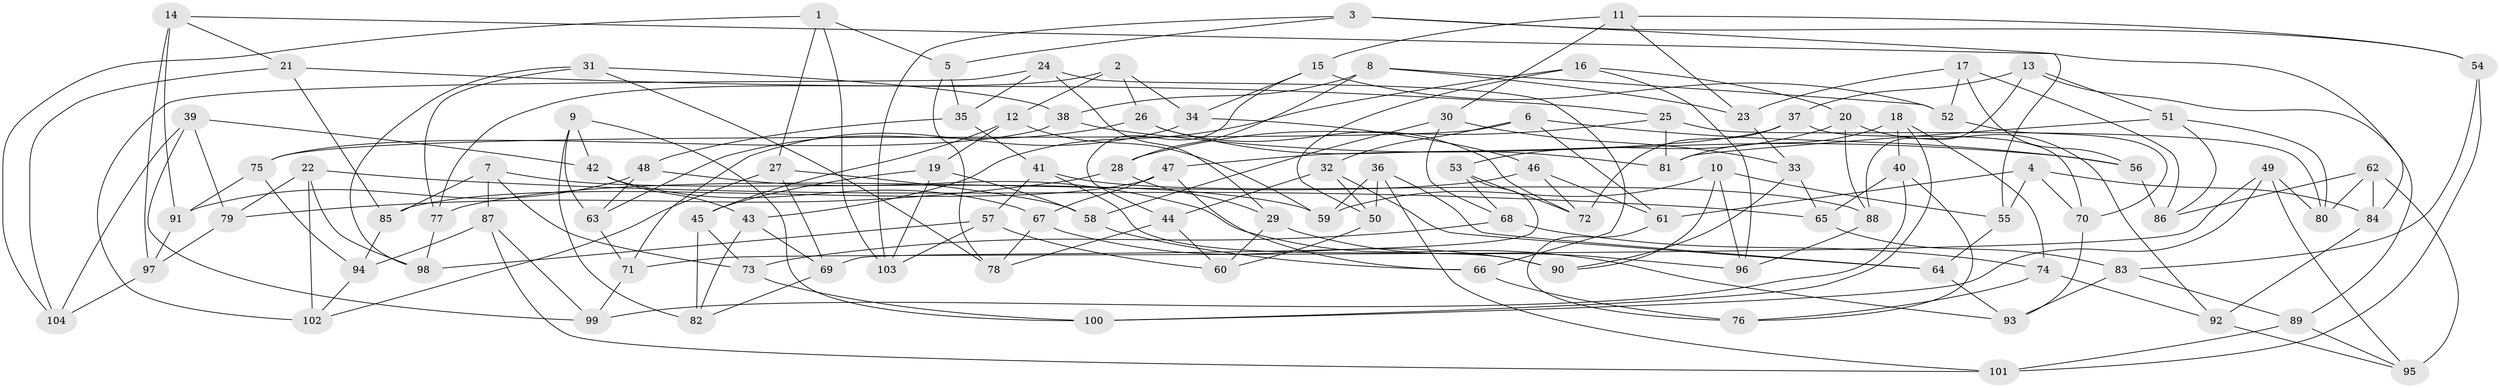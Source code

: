 // Generated by graph-tools (version 1.1) at 2025/50/03/09/25 03:50:52]
// undirected, 104 vertices, 208 edges
graph export_dot {
graph [start="1"]
  node [color=gray90,style=filled];
  1;
  2;
  3;
  4;
  5;
  6;
  7;
  8;
  9;
  10;
  11;
  12;
  13;
  14;
  15;
  16;
  17;
  18;
  19;
  20;
  21;
  22;
  23;
  24;
  25;
  26;
  27;
  28;
  29;
  30;
  31;
  32;
  33;
  34;
  35;
  36;
  37;
  38;
  39;
  40;
  41;
  42;
  43;
  44;
  45;
  46;
  47;
  48;
  49;
  50;
  51;
  52;
  53;
  54;
  55;
  56;
  57;
  58;
  59;
  60;
  61;
  62;
  63;
  64;
  65;
  66;
  67;
  68;
  69;
  70;
  71;
  72;
  73;
  74;
  75;
  76;
  77;
  78;
  79;
  80;
  81;
  82;
  83;
  84;
  85;
  86;
  87;
  88;
  89;
  90;
  91;
  92;
  93;
  94;
  95;
  96;
  97;
  98;
  99;
  100;
  101;
  102;
  103;
  104;
  1 -- 27;
  1 -- 5;
  1 -- 104;
  1 -- 103;
  2 -- 77;
  2 -- 34;
  2 -- 26;
  2 -- 12;
  3 -- 5;
  3 -- 55;
  3 -- 54;
  3 -- 103;
  4 -- 61;
  4 -- 84;
  4 -- 70;
  4 -- 55;
  5 -- 78;
  5 -- 35;
  6 -- 32;
  6 -- 56;
  6 -- 61;
  6 -- 75;
  7 -- 87;
  7 -- 85;
  7 -- 73;
  7 -- 59;
  8 -- 23;
  8 -- 28;
  8 -- 52;
  8 -- 38;
  9 -- 63;
  9 -- 82;
  9 -- 42;
  9 -- 100;
  10 -- 90;
  10 -- 96;
  10 -- 55;
  10 -- 59;
  11 -- 15;
  11 -- 30;
  11 -- 23;
  11 -- 54;
  12 -- 59;
  12 -- 45;
  12 -- 19;
  13 -- 51;
  13 -- 37;
  13 -- 88;
  13 -- 89;
  14 -- 21;
  14 -- 84;
  14 -- 97;
  14 -- 91;
  15 -- 34;
  15 -- 52;
  15 -- 44;
  16 -- 20;
  16 -- 50;
  16 -- 96;
  16 -- 43;
  17 -- 86;
  17 -- 52;
  17 -- 56;
  17 -- 23;
  18 -- 81;
  18 -- 74;
  18 -- 40;
  18 -- 100;
  19 -- 58;
  19 -- 103;
  19 -- 45;
  20 -- 53;
  20 -- 88;
  20 -- 92;
  21 -- 104;
  21 -- 25;
  21 -- 85;
  22 -- 102;
  22 -- 98;
  22 -- 79;
  22 -- 65;
  23 -- 33;
  24 -- 66;
  24 -- 35;
  24 -- 102;
  24 -- 29;
  25 -- 28;
  25 -- 81;
  25 -- 80;
  26 -- 72;
  26 -- 63;
  26 -- 81;
  27 -- 69;
  27 -- 102;
  27 -- 58;
  28 -- 29;
  28 -- 79;
  29 -- 96;
  29 -- 60;
  30 -- 33;
  30 -- 68;
  30 -- 58;
  31 -- 98;
  31 -- 38;
  31 -- 78;
  31 -- 77;
  32 -- 64;
  32 -- 50;
  32 -- 44;
  33 -- 90;
  33 -- 65;
  34 -- 46;
  34 -- 71;
  35 -- 48;
  35 -- 41;
  36 -- 101;
  36 -- 64;
  36 -- 50;
  36 -- 59;
  37 -- 72;
  37 -- 47;
  37 -- 70;
  38 -- 56;
  38 -- 75;
  39 -- 42;
  39 -- 99;
  39 -- 104;
  39 -- 79;
  40 -- 65;
  40 -- 99;
  40 -- 76;
  41 -- 88;
  41 -- 57;
  41 -- 90;
  42 -- 67;
  42 -- 43;
  43 -- 82;
  43 -- 69;
  44 -- 60;
  44 -- 78;
  45 -- 82;
  45 -- 73;
  46 -- 61;
  46 -- 77;
  46 -- 72;
  47 -- 66;
  47 -- 85;
  47 -- 67;
  48 -- 93;
  48 -- 63;
  48 -- 91;
  49 -- 95;
  49 -- 71;
  49 -- 100;
  49 -- 80;
  50 -- 60;
  51 -- 86;
  51 -- 80;
  51 -- 81;
  52 -- 70;
  53 -- 68;
  53 -- 72;
  53 -- 69;
  54 -- 101;
  54 -- 83;
  55 -- 64;
  56 -- 86;
  57 -- 60;
  57 -- 98;
  57 -- 103;
  58 -- 66;
  61 -- 76;
  62 -- 84;
  62 -- 80;
  62 -- 95;
  62 -- 86;
  63 -- 71;
  64 -- 93;
  65 -- 83;
  66 -- 76;
  67 -- 78;
  67 -- 90;
  68 -- 73;
  68 -- 74;
  69 -- 82;
  70 -- 93;
  71 -- 99;
  73 -- 100;
  74 -- 92;
  74 -- 76;
  75 -- 91;
  75 -- 94;
  77 -- 98;
  79 -- 97;
  83 -- 93;
  83 -- 89;
  84 -- 92;
  85 -- 94;
  87 -- 99;
  87 -- 94;
  87 -- 101;
  88 -- 96;
  89 -- 95;
  89 -- 101;
  91 -- 97;
  92 -- 95;
  94 -- 102;
  97 -- 104;
}
